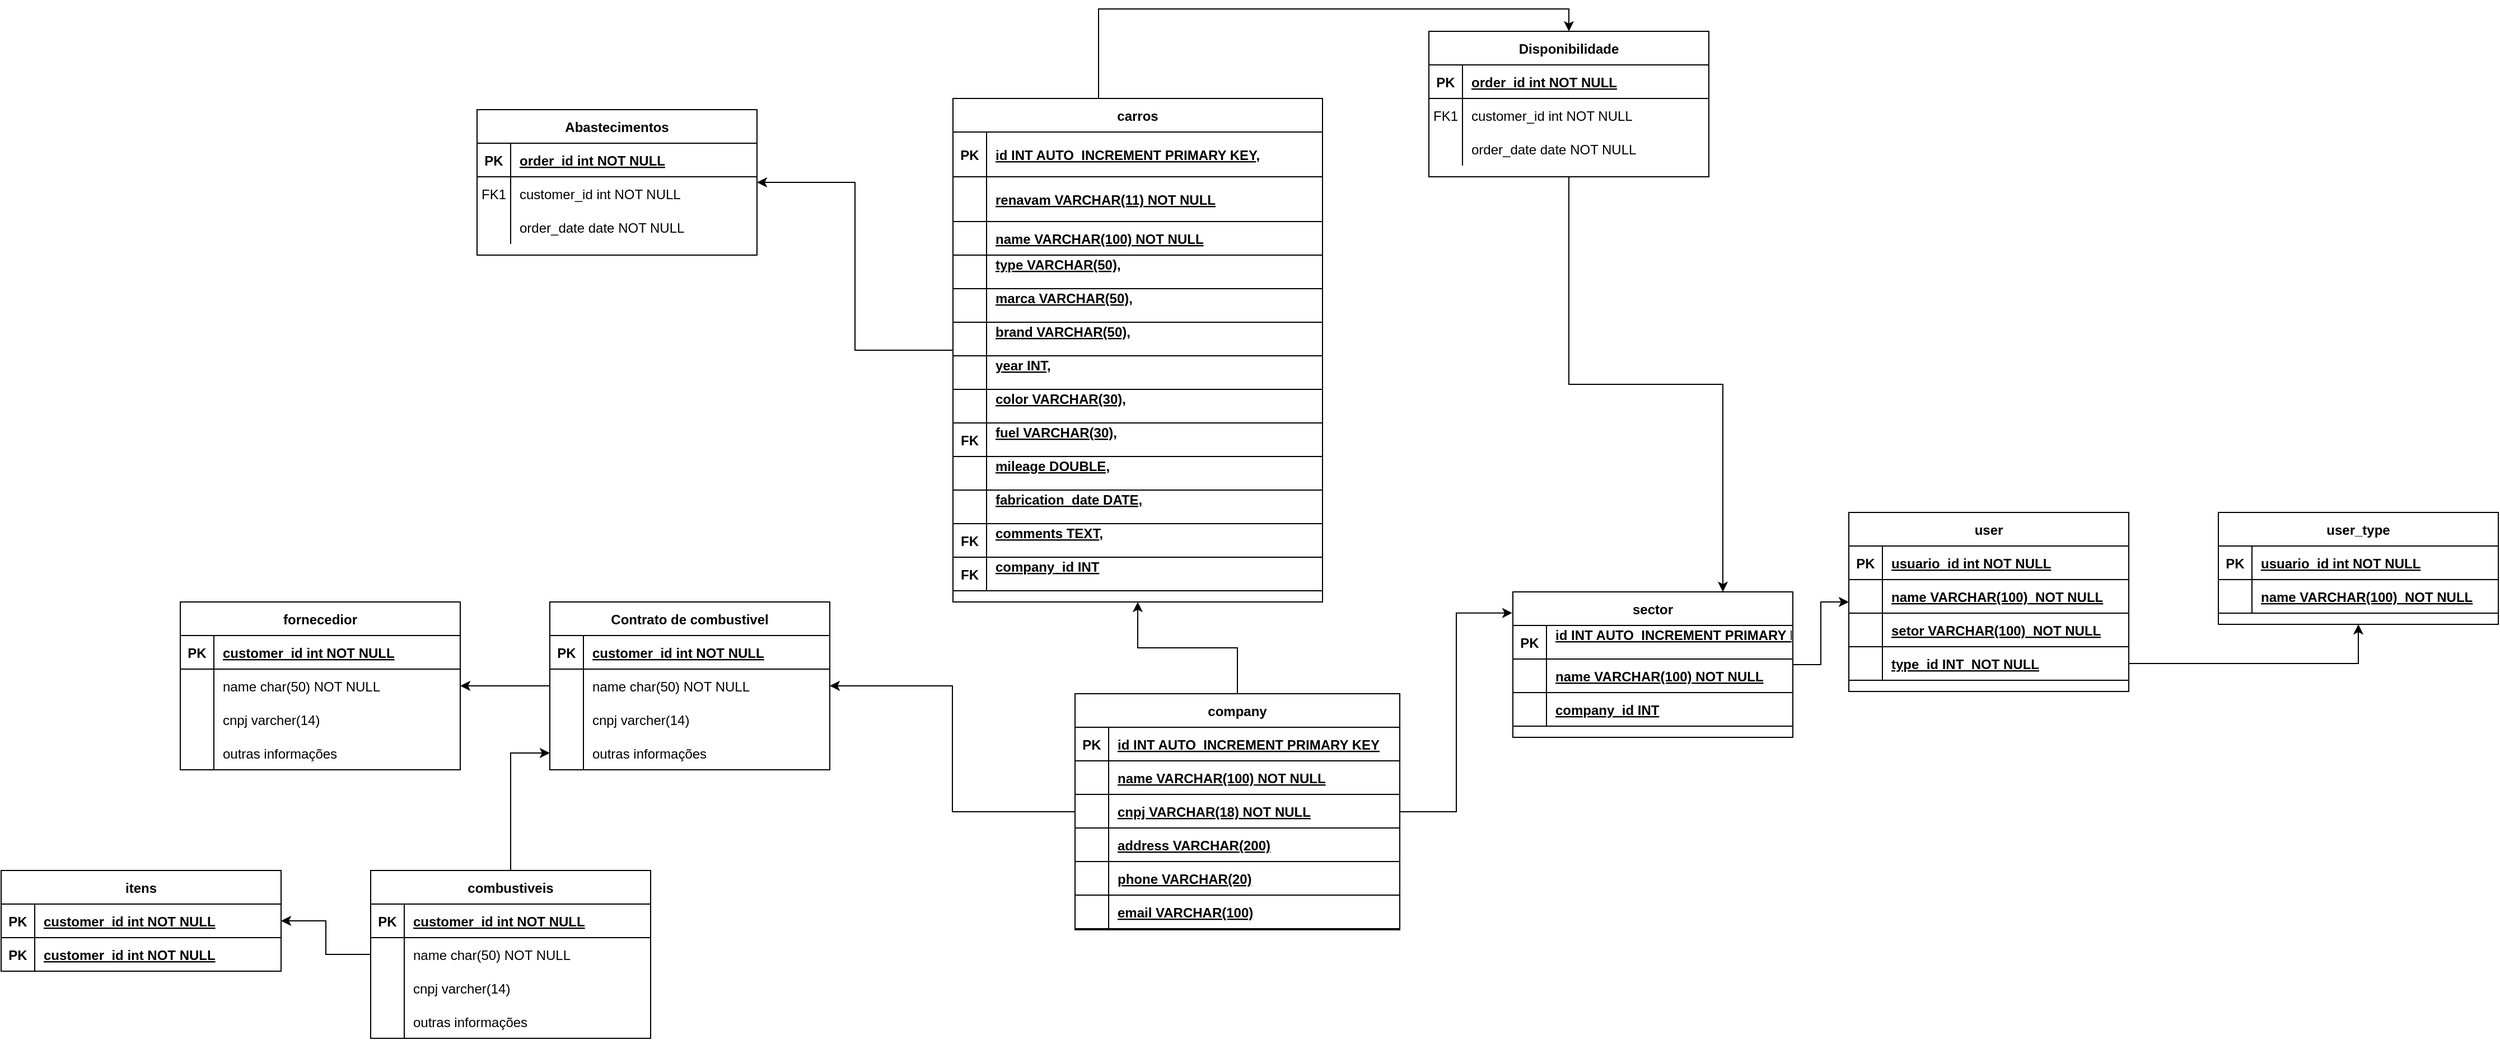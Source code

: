 <mxfile version="21.6.5" type="github">
  <diagram id="R2lEEEUBdFMjLlhIrx00" name="Page-1">
    <mxGraphModel dx="2303" dy="778" grid="1" gridSize="10" guides="1" tooltips="1" connect="1" arrows="1" fold="1" page="1" pageScale="1" pageWidth="850" pageHeight="1100" math="0" shadow="0" extFonts="Permanent Marker^https://fonts.googleapis.com/css?family=Permanent+Marker">
      <root>
        <mxCell id="0" />
        <mxCell id="1" parent="0" />
        <mxCell id="RzGr_x9XdoaApv86v492-11" value="" style="edgeStyle=orthogonalEdgeStyle;rounded=0;orthogonalLoop=1;jettySize=auto;html=1;" edge="1" parent="1" source="C-vyLk0tnHw3VtMMgP7b-2" target="RzGr_x9XdoaApv86v492-1">
          <mxGeometry relative="1" as="geometry" />
        </mxCell>
        <mxCell id="C-vyLk0tnHw3VtMMgP7b-2" value="sector" style="shape=table;startSize=30;container=1;collapsible=1;childLayout=tableLayout;fixedRows=1;rowLines=0;fontStyle=1;align=center;resizeLast=1;" parent="1" vertex="1">
          <mxGeometry x="500" y="551" width="250" height="130" as="geometry" />
        </mxCell>
        <mxCell id="C-vyLk0tnHw3VtMMgP7b-3" value="" style="shape=partialRectangle;collapsible=0;dropTarget=0;pointerEvents=0;fillColor=none;points=[[0,0.5],[1,0.5]];portConstraint=eastwest;top=0;left=0;right=0;bottom=1;" parent="C-vyLk0tnHw3VtMMgP7b-2" vertex="1">
          <mxGeometry y="30" width="250" height="30" as="geometry" />
        </mxCell>
        <mxCell id="C-vyLk0tnHw3VtMMgP7b-4" value="PK" style="shape=partialRectangle;overflow=hidden;connectable=0;fillColor=none;top=0;left=0;bottom=0;right=0;fontStyle=1;" parent="C-vyLk0tnHw3VtMMgP7b-3" vertex="1">
          <mxGeometry width="30" height="30" as="geometry">
            <mxRectangle width="30" height="30" as="alternateBounds" />
          </mxGeometry>
        </mxCell>
        <mxCell id="C-vyLk0tnHw3VtMMgP7b-5" value="id INT AUTO_INCREMENT PRIMARY KEY,&#xa;" style="shape=partialRectangle;overflow=hidden;connectable=0;fillColor=none;top=0;left=0;bottom=0;right=0;align=left;spacingLeft=6;fontStyle=5;" parent="C-vyLk0tnHw3VtMMgP7b-3" vertex="1">
          <mxGeometry x="30" width="220" height="30" as="geometry">
            <mxRectangle width="220" height="30" as="alternateBounds" />
          </mxGeometry>
        </mxCell>
        <mxCell id="RzGr_x9XdoaApv86v492-113" value="" style="shape=partialRectangle;collapsible=0;dropTarget=0;pointerEvents=0;fillColor=none;points=[[0,0.5],[1,0.5]];portConstraint=eastwest;top=0;left=0;right=0;bottom=1;" vertex="1" parent="C-vyLk0tnHw3VtMMgP7b-2">
          <mxGeometry y="60" width="250" height="30" as="geometry" />
        </mxCell>
        <mxCell id="RzGr_x9XdoaApv86v492-114" value="" style="shape=partialRectangle;overflow=hidden;connectable=0;fillColor=none;top=0;left=0;bottom=0;right=0;fontStyle=1;" vertex="1" parent="RzGr_x9XdoaApv86v492-113">
          <mxGeometry width="30" height="30" as="geometry">
            <mxRectangle width="30" height="30" as="alternateBounds" />
          </mxGeometry>
        </mxCell>
        <mxCell id="RzGr_x9XdoaApv86v492-115" value="name VARCHAR(100) NOT NULL" style="shape=partialRectangle;overflow=hidden;connectable=0;fillColor=none;top=0;left=0;bottom=0;right=0;align=left;spacingLeft=6;fontStyle=5;" vertex="1" parent="RzGr_x9XdoaApv86v492-113">
          <mxGeometry x="30" width="220" height="30" as="geometry">
            <mxRectangle width="220" height="30" as="alternateBounds" />
          </mxGeometry>
        </mxCell>
        <mxCell id="RzGr_x9XdoaApv86v492-116" value="" style="shape=partialRectangle;collapsible=0;dropTarget=0;pointerEvents=0;fillColor=none;points=[[0,0.5],[1,0.5]];portConstraint=eastwest;top=0;left=0;right=0;bottom=1;" vertex="1" parent="C-vyLk0tnHw3VtMMgP7b-2">
          <mxGeometry y="90" width="250" height="30" as="geometry" />
        </mxCell>
        <mxCell id="RzGr_x9XdoaApv86v492-117" value="" style="shape=partialRectangle;overflow=hidden;connectable=0;fillColor=none;top=0;left=0;bottom=0;right=0;fontStyle=1;" vertex="1" parent="RzGr_x9XdoaApv86v492-116">
          <mxGeometry width="30" height="30" as="geometry">
            <mxRectangle width="30" height="30" as="alternateBounds" />
          </mxGeometry>
        </mxCell>
        <mxCell id="RzGr_x9XdoaApv86v492-118" value="company_id INT" style="shape=partialRectangle;overflow=hidden;connectable=0;fillColor=none;top=0;left=0;bottom=0;right=0;align=left;spacingLeft=6;fontStyle=5;" vertex="1" parent="RzGr_x9XdoaApv86v492-116">
          <mxGeometry x="30" width="220" height="30" as="geometry">
            <mxRectangle width="220" height="30" as="alternateBounds" />
          </mxGeometry>
        </mxCell>
        <mxCell id="VkAJvDZH0SVFJSqNeJIF-63" value="" style="edgeStyle=orthogonalEdgeStyle;rounded=0;orthogonalLoop=1;jettySize=auto;html=1;" parent="1" source="C-vyLk0tnHw3VtMMgP7b-23" target="VkAJvDZH0SVFJSqNeJIF-50" edge="1">
          <mxGeometry relative="1" as="geometry" />
        </mxCell>
        <mxCell id="VkAJvDZH0SVFJSqNeJIF-64" style="edgeStyle=orthogonalEdgeStyle;rounded=0;orthogonalLoop=1;jettySize=auto;html=1;entryX=-0.002;entryY=0.145;entryDx=0;entryDy=0;entryPerimeter=0;" parent="1" source="C-vyLk0tnHw3VtMMgP7b-23" target="C-vyLk0tnHw3VtMMgP7b-2" edge="1">
          <mxGeometry relative="1" as="geometry" />
        </mxCell>
        <mxCell id="VkAJvDZH0SVFJSqNeJIF-68" style="edgeStyle=orthogonalEdgeStyle;rounded=0;orthogonalLoop=1;jettySize=auto;html=1;entryX=0.5;entryY=1;entryDx=0;entryDy=0;" parent="1" source="C-vyLk0tnHw3VtMMgP7b-23" target="VkAJvDZH0SVFJSqNeJIF-14" edge="1">
          <mxGeometry relative="1" as="geometry" />
        </mxCell>
        <mxCell id="C-vyLk0tnHw3VtMMgP7b-23" value="company" style="shape=table;startSize=30;container=1;collapsible=1;childLayout=tableLayout;fixedRows=1;rowLines=0;fontStyle=1;align=center;resizeLast=1;" parent="1" vertex="1">
          <mxGeometry x="109" y="642" width="290" height="211" as="geometry" />
        </mxCell>
        <mxCell id="C-vyLk0tnHw3VtMMgP7b-24" value="" style="shape=partialRectangle;collapsible=0;dropTarget=0;pointerEvents=0;fillColor=none;points=[[0,0.5],[1,0.5]];portConstraint=eastwest;top=0;left=0;right=0;bottom=1;" parent="C-vyLk0tnHw3VtMMgP7b-23" vertex="1">
          <mxGeometry y="30" width="290" height="30" as="geometry" />
        </mxCell>
        <mxCell id="C-vyLk0tnHw3VtMMgP7b-25" value="PK" style="shape=partialRectangle;overflow=hidden;connectable=0;fillColor=none;top=0;left=0;bottom=0;right=0;fontStyle=1;" parent="C-vyLk0tnHw3VtMMgP7b-24" vertex="1">
          <mxGeometry width="30" height="30" as="geometry">
            <mxRectangle width="30" height="30" as="alternateBounds" />
          </mxGeometry>
        </mxCell>
        <mxCell id="C-vyLk0tnHw3VtMMgP7b-26" value="id INT AUTO_INCREMENT PRIMARY KEY" style="shape=partialRectangle;overflow=hidden;connectable=0;fillColor=none;top=0;left=0;bottom=0;right=0;align=left;spacingLeft=6;fontStyle=5;" parent="C-vyLk0tnHw3VtMMgP7b-24" vertex="1">
          <mxGeometry x="30" width="260" height="30" as="geometry">
            <mxRectangle width="260" height="30" as="alternateBounds" />
          </mxGeometry>
        </mxCell>
        <mxCell id="RzGr_x9XdoaApv86v492-85" value="" style="shape=partialRectangle;collapsible=0;dropTarget=0;pointerEvents=0;fillColor=none;points=[[0,0.5],[1,0.5]];portConstraint=eastwest;top=0;left=0;right=0;bottom=1;" vertex="1" parent="C-vyLk0tnHw3VtMMgP7b-23">
          <mxGeometry y="60" width="290" height="30" as="geometry" />
        </mxCell>
        <mxCell id="RzGr_x9XdoaApv86v492-86" value="" style="shape=partialRectangle;overflow=hidden;connectable=0;fillColor=none;top=0;left=0;bottom=0;right=0;fontStyle=1;" vertex="1" parent="RzGr_x9XdoaApv86v492-85">
          <mxGeometry width="30" height="30" as="geometry">
            <mxRectangle width="30" height="30" as="alternateBounds" />
          </mxGeometry>
        </mxCell>
        <mxCell id="RzGr_x9XdoaApv86v492-87" value="name VARCHAR(100) NOT NULL" style="shape=partialRectangle;overflow=hidden;connectable=0;fillColor=none;top=0;left=0;bottom=0;right=0;align=left;spacingLeft=6;fontStyle=5;" vertex="1" parent="RzGr_x9XdoaApv86v492-85">
          <mxGeometry x="30" width="260" height="30" as="geometry">
            <mxRectangle width="260" height="30" as="alternateBounds" />
          </mxGeometry>
        </mxCell>
        <mxCell id="RzGr_x9XdoaApv86v492-88" value="" style="shape=partialRectangle;collapsible=0;dropTarget=0;pointerEvents=0;fillColor=none;points=[[0,0.5],[1,0.5]];portConstraint=eastwest;top=0;left=0;right=0;bottom=1;" vertex="1" parent="C-vyLk0tnHw3VtMMgP7b-23">
          <mxGeometry y="90" width="290" height="30" as="geometry" />
        </mxCell>
        <mxCell id="RzGr_x9XdoaApv86v492-89" value="" style="shape=partialRectangle;overflow=hidden;connectable=0;fillColor=none;top=0;left=0;bottom=0;right=0;fontStyle=1;" vertex="1" parent="RzGr_x9XdoaApv86v492-88">
          <mxGeometry width="30" height="30" as="geometry">
            <mxRectangle width="30" height="30" as="alternateBounds" />
          </mxGeometry>
        </mxCell>
        <mxCell id="RzGr_x9XdoaApv86v492-90" value="cnpj VARCHAR(18) NOT NULL" style="shape=partialRectangle;overflow=hidden;connectable=0;fillColor=none;top=0;left=0;bottom=0;right=0;align=left;spacingLeft=6;fontStyle=5;" vertex="1" parent="RzGr_x9XdoaApv86v492-88">
          <mxGeometry x="30" width="260" height="30" as="geometry">
            <mxRectangle width="260" height="30" as="alternateBounds" />
          </mxGeometry>
        </mxCell>
        <mxCell id="RzGr_x9XdoaApv86v492-91" value="" style="shape=partialRectangle;collapsible=0;dropTarget=0;pointerEvents=0;fillColor=none;points=[[0,0.5],[1,0.5]];portConstraint=eastwest;top=0;left=0;right=0;bottom=1;" vertex="1" parent="C-vyLk0tnHw3VtMMgP7b-23">
          <mxGeometry y="120" width="290" height="30" as="geometry" />
        </mxCell>
        <mxCell id="RzGr_x9XdoaApv86v492-92" value="" style="shape=partialRectangle;overflow=hidden;connectable=0;fillColor=none;top=0;left=0;bottom=0;right=0;fontStyle=1;" vertex="1" parent="RzGr_x9XdoaApv86v492-91">
          <mxGeometry width="30" height="30" as="geometry">
            <mxRectangle width="30" height="30" as="alternateBounds" />
          </mxGeometry>
        </mxCell>
        <mxCell id="RzGr_x9XdoaApv86v492-93" value="address VARCHAR(200)" style="shape=partialRectangle;overflow=hidden;connectable=0;fillColor=none;top=0;left=0;bottom=0;right=0;align=left;spacingLeft=6;fontStyle=5;" vertex="1" parent="RzGr_x9XdoaApv86v492-91">
          <mxGeometry x="30" width="260" height="30" as="geometry">
            <mxRectangle width="260" height="30" as="alternateBounds" />
          </mxGeometry>
        </mxCell>
        <mxCell id="RzGr_x9XdoaApv86v492-107" value="" style="shape=partialRectangle;collapsible=0;dropTarget=0;pointerEvents=0;fillColor=none;points=[[0,0.5],[1,0.5]];portConstraint=eastwest;top=0;left=0;right=0;bottom=1;" vertex="1" parent="C-vyLk0tnHw3VtMMgP7b-23">
          <mxGeometry y="150" width="290" height="30" as="geometry" />
        </mxCell>
        <mxCell id="RzGr_x9XdoaApv86v492-108" value="" style="shape=partialRectangle;overflow=hidden;connectable=0;fillColor=none;top=0;left=0;bottom=0;right=0;fontStyle=1;" vertex="1" parent="RzGr_x9XdoaApv86v492-107">
          <mxGeometry width="30" height="30" as="geometry">
            <mxRectangle width="30" height="30" as="alternateBounds" />
          </mxGeometry>
        </mxCell>
        <mxCell id="RzGr_x9XdoaApv86v492-109" value="phone VARCHAR(20)" style="shape=partialRectangle;overflow=hidden;connectable=0;fillColor=none;top=0;left=0;bottom=0;right=0;align=left;spacingLeft=6;fontStyle=5;" vertex="1" parent="RzGr_x9XdoaApv86v492-107">
          <mxGeometry x="30" width="260" height="30" as="geometry">
            <mxRectangle width="260" height="30" as="alternateBounds" />
          </mxGeometry>
        </mxCell>
        <mxCell id="RzGr_x9XdoaApv86v492-110" value="" style="shape=partialRectangle;collapsible=0;dropTarget=0;pointerEvents=0;fillColor=none;points=[[0,0.5],[1,0.5]];portConstraint=eastwest;top=0;left=0;right=0;bottom=1;" vertex="1" parent="C-vyLk0tnHw3VtMMgP7b-23">
          <mxGeometry y="180" width="290" height="30" as="geometry" />
        </mxCell>
        <mxCell id="RzGr_x9XdoaApv86v492-111" value="" style="shape=partialRectangle;overflow=hidden;connectable=0;fillColor=none;top=0;left=0;bottom=0;right=0;fontStyle=1;" vertex="1" parent="RzGr_x9XdoaApv86v492-110">
          <mxGeometry width="30" height="30" as="geometry">
            <mxRectangle width="30" height="30" as="alternateBounds" />
          </mxGeometry>
        </mxCell>
        <mxCell id="RzGr_x9XdoaApv86v492-112" value="email VARCHAR(100)" style="shape=partialRectangle;overflow=hidden;connectable=0;fillColor=none;top=0;left=0;bottom=0;right=0;align=left;spacingLeft=6;fontStyle=5;" vertex="1" parent="RzGr_x9XdoaApv86v492-110">
          <mxGeometry x="30" width="260" height="30" as="geometry">
            <mxRectangle width="260" height="30" as="alternateBounds" />
          </mxGeometry>
        </mxCell>
        <mxCell id="VkAJvDZH0SVFJSqNeJIF-49" value="" style="edgeStyle=orthogonalEdgeStyle;rounded=0;orthogonalLoop=1;jettySize=auto;html=1;" parent="1" source="VkAJvDZH0SVFJSqNeJIF-14" target="VkAJvDZH0SVFJSqNeJIF-39" edge="1">
          <mxGeometry relative="1" as="geometry" />
        </mxCell>
        <mxCell id="RzGr_x9XdoaApv86v492-137" style="edgeStyle=orthogonalEdgeStyle;rounded=0;orthogonalLoop=1;jettySize=auto;html=1;entryX=0.5;entryY=0;entryDx=0;entryDy=0;" edge="1" parent="1" target="VkAJvDZH0SVFJSqNeJIF-24">
          <mxGeometry relative="1" as="geometry">
            <mxPoint x="130" y="110" as="sourcePoint" />
            <mxPoint x="225" y="-110" as="targetPoint" />
            <Array as="points">
              <mxPoint x="130" y="30" />
              <mxPoint x="550" y="30" />
            </Array>
          </mxGeometry>
        </mxCell>
        <mxCell id="VkAJvDZH0SVFJSqNeJIF-14" value="carros" style="shape=table;startSize=30;container=1;collapsible=1;childLayout=tableLayout;fixedRows=1;rowLines=0;fontStyle=1;align=center;resizeLast=1;" parent="1" vertex="1">
          <mxGeometry y="110" width="330" height="450" as="geometry" />
        </mxCell>
        <mxCell id="VkAJvDZH0SVFJSqNeJIF-15" value="" style="shape=partialRectangle;collapsible=0;dropTarget=0;pointerEvents=0;fillColor=none;points=[[0,0.5],[1,0.5]];portConstraint=eastwest;top=0;left=0;right=0;bottom=1;" parent="VkAJvDZH0SVFJSqNeJIF-14" vertex="1">
          <mxGeometry y="30" width="330" height="40" as="geometry" />
        </mxCell>
        <mxCell id="VkAJvDZH0SVFJSqNeJIF-16" value="PK" style="shape=partialRectangle;overflow=hidden;connectable=0;fillColor=none;top=0;left=0;bottom=0;right=0;fontStyle=1;" parent="VkAJvDZH0SVFJSqNeJIF-15" vertex="1">
          <mxGeometry width="30" height="40" as="geometry">
            <mxRectangle width="30" height="40" as="alternateBounds" />
          </mxGeometry>
        </mxCell>
        <mxCell id="VkAJvDZH0SVFJSqNeJIF-17" value="id INT AUTO_INCREMENT PRIMARY KEY," style="shape=partialRectangle;overflow=hidden;connectable=0;fillColor=none;top=0;left=0;bottom=0;right=0;align=left;spacingLeft=6;fontStyle=5;" parent="VkAJvDZH0SVFJSqNeJIF-15" vertex="1">
          <mxGeometry x="30" width="300" height="40" as="geometry">
            <mxRectangle width="300" height="40" as="alternateBounds" />
          </mxGeometry>
        </mxCell>
        <mxCell id="RzGr_x9XdoaApv86v492-22" value="" style="shape=partialRectangle;collapsible=0;dropTarget=0;pointerEvents=0;fillColor=none;points=[[0,0.5],[1,0.5]];portConstraint=eastwest;top=0;left=0;right=0;bottom=1;" vertex="1" parent="VkAJvDZH0SVFJSqNeJIF-14">
          <mxGeometry y="70" width="330" height="40" as="geometry" />
        </mxCell>
        <mxCell id="RzGr_x9XdoaApv86v492-23" value="" style="shape=partialRectangle;overflow=hidden;connectable=0;fillColor=none;top=0;left=0;bottom=0;right=0;fontStyle=1;" vertex="1" parent="RzGr_x9XdoaApv86v492-22">
          <mxGeometry width="30" height="40" as="geometry">
            <mxRectangle width="30" height="40" as="alternateBounds" />
          </mxGeometry>
        </mxCell>
        <mxCell id="RzGr_x9XdoaApv86v492-24" value="renavam VARCHAR(11) NOT NULL" style="shape=partialRectangle;overflow=hidden;connectable=0;fillColor=none;top=0;left=0;bottom=0;right=0;align=left;spacingLeft=6;fontStyle=5;" vertex="1" parent="RzGr_x9XdoaApv86v492-22">
          <mxGeometry x="30" width="300" height="40" as="geometry">
            <mxRectangle width="300" height="40" as="alternateBounds" />
          </mxGeometry>
        </mxCell>
        <mxCell id="RzGr_x9XdoaApv86v492-25" value="" style="shape=partialRectangle;collapsible=0;dropTarget=0;pointerEvents=0;fillColor=none;points=[[0,0.5],[1,0.5]];portConstraint=eastwest;top=0;left=0;right=0;bottom=1;" vertex="1" parent="VkAJvDZH0SVFJSqNeJIF-14">
          <mxGeometry y="110" width="330" height="30" as="geometry" />
        </mxCell>
        <mxCell id="RzGr_x9XdoaApv86v492-26" value="" style="shape=partialRectangle;overflow=hidden;connectable=0;fillColor=none;top=0;left=0;bottom=0;right=0;fontStyle=1;" vertex="1" parent="RzGr_x9XdoaApv86v492-25">
          <mxGeometry width="30" height="30" as="geometry">
            <mxRectangle width="30" height="30" as="alternateBounds" />
          </mxGeometry>
        </mxCell>
        <mxCell id="RzGr_x9XdoaApv86v492-27" value="name VARCHAR(100) NOT NULL" style="shape=partialRectangle;overflow=hidden;connectable=0;fillColor=none;top=0;left=0;bottom=0;right=0;align=left;spacingLeft=6;fontStyle=5;" vertex="1" parent="RzGr_x9XdoaApv86v492-25">
          <mxGeometry x="30" width="300" height="30" as="geometry">
            <mxRectangle width="300" height="30" as="alternateBounds" />
          </mxGeometry>
        </mxCell>
        <mxCell id="RzGr_x9XdoaApv86v492-28" value="" style="shape=partialRectangle;collapsible=0;dropTarget=0;pointerEvents=0;fillColor=none;points=[[0,0.5],[1,0.5]];portConstraint=eastwest;top=0;left=0;right=0;bottom=1;" vertex="1" parent="VkAJvDZH0SVFJSqNeJIF-14">
          <mxGeometry y="140" width="330" height="30" as="geometry" />
        </mxCell>
        <mxCell id="RzGr_x9XdoaApv86v492-29" value="" style="shape=partialRectangle;overflow=hidden;connectable=0;fillColor=none;top=0;left=0;bottom=0;right=0;fontStyle=1;" vertex="1" parent="RzGr_x9XdoaApv86v492-28">
          <mxGeometry width="30" height="30" as="geometry">
            <mxRectangle width="30" height="30" as="alternateBounds" />
          </mxGeometry>
        </mxCell>
        <mxCell id="RzGr_x9XdoaApv86v492-30" value="type VARCHAR(50),&#xa;" style="shape=partialRectangle;overflow=hidden;connectable=0;fillColor=none;top=0;left=0;bottom=0;right=0;align=left;spacingLeft=6;fontStyle=5;" vertex="1" parent="RzGr_x9XdoaApv86v492-28">
          <mxGeometry x="30" width="300" height="30" as="geometry">
            <mxRectangle width="300" height="30" as="alternateBounds" />
          </mxGeometry>
        </mxCell>
        <mxCell id="RzGr_x9XdoaApv86v492-31" value="" style="shape=partialRectangle;collapsible=0;dropTarget=0;pointerEvents=0;fillColor=none;points=[[0,0.5],[1,0.5]];portConstraint=eastwest;top=0;left=0;right=0;bottom=1;" vertex="1" parent="VkAJvDZH0SVFJSqNeJIF-14">
          <mxGeometry y="170" width="330" height="30" as="geometry" />
        </mxCell>
        <mxCell id="RzGr_x9XdoaApv86v492-32" value="" style="shape=partialRectangle;overflow=hidden;connectable=0;fillColor=none;top=0;left=0;bottom=0;right=0;fontStyle=1;" vertex="1" parent="RzGr_x9XdoaApv86v492-31">
          <mxGeometry width="30" height="30" as="geometry">
            <mxRectangle width="30" height="30" as="alternateBounds" />
          </mxGeometry>
        </mxCell>
        <mxCell id="RzGr_x9XdoaApv86v492-33" value="marca VARCHAR(50),&#xa;" style="shape=partialRectangle;overflow=hidden;connectable=0;fillColor=none;top=0;left=0;bottom=0;right=0;align=left;spacingLeft=6;fontStyle=5;" vertex="1" parent="RzGr_x9XdoaApv86v492-31">
          <mxGeometry x="30" width="300" height="30" as="geometry">
            <mxRectangle width="300" height="30" as="alternateBounds" />
          </mxGeometry>
        </mxCell>
        <mxCell id="RzGr_x9XdoaApv86v492-34" value="" style="shape=partialRectangle;collapsible=0;dropTarget=0;pointerEvents=0;fillColor=none;points=[[0,0.5],[1,0.5]];portConstraint=eastwest;top=0;left=0;right=0;bottom=1;" vertex="1" parent="VkAJvDZH0SVFJSqNeJIF-14">
          <mxGeometry y="200" width="330" height="30" as="geometry" />
        </mxCell>
        <mxCell id="RzGr_x9XdoaApv86v492-35" value="" style="shape=partialRectangle;overflow=hidden;connectable=0;fillColor=none;top=0;left=0;bottom=0;right=0;fontStyle=1;" vertex="1" parent="RzGr_x9XdoaApv86v492-34">
          <mxGeometry width="30" height="30" as="geometry">
            <mxRectangle width="30" height="30" as="alternateBounds" />
          </mxGeometry>
        </mxCell>
        <mxCell id="RzGr_x9XdoaApv86v492-36" value="brand VARCHAR(50),&#xa;" style="shape=partialRectangle;overflow=hidden;connectable=0;fillColor=none;top=0;left=0;bottom=0;right=0;align=left;spacingLeft=6;fontStyle=5;" vertex="1" parent="RzGr_x9XdoaApv86v492-34">
          <mxGeometry x="30" width="300" height="30" as="geometry">
            <mxRectangle width="300" height="30" as="alternateBounds" />
          </mxGeometry>
        </mxCell>
        <mxCell id="RzGr_x9XdoaApv86v492-37" value="" style="shape=partialRectangle;collapsible=0;dropTarget=0;pointerEvents=0;fillColor=none;points=[[0,0.5],[1,0.5]];portConstraint=eastwest;top=0;left=0;right=0;bottom=1;" vertex="1" parent="VkAJvDZH0SVFJSqNeJIF-14">
          <mxGeometry y="230" width="330" height="30" as="geometry" />
        </mxCell>
        <mxCell id="RzGr_x9XdoaApv86v492-38" value="" style="shape=partialRectangle;overflow=hidden;connectable=0;fillColor=none;top=0;left=0;bottom=0;right=0;fontStyle=1;" vertex="1" parent="RzGr_x9XdoaApv86v492-37">
          <mxGeometry width="30" height="30" as="geometry">
            <mxRectangle width="30" height="30" as="alternateBounds" />
          </mxGeometry>
        </mxCell>
        <mxCell id="RzGr_x9XdoaApv86v492-39" value="year INT,&#xa;" style="shape=partialRectangle;overflow=hidden;connectable=0;fillColor=none;top=0;left=0;bottom=0;right=0;align=left;spacingLeft=6;fontStyle=5;" vertex="1" parent="RzGr_x9XdoaApv86v492-37">
          <mxGeometry x="30" width="300" height="30" as="geometry">
            <mxRectangle width="300" height="30" as="alternateBounds" />
          </mxGeometry>
        </mxCell>
        <mxCell id="RzGr_x9XdoaApv86v492-40" value="" style="shape=partialRectangle;collapsible=0;dropTarget=0;pointerEvents=0;fillColor=none;points=[[0,0.5],[1,0.5]];portConstraint=eastwest;top=0;left=0;right=0;bottom=1;" vertex="1" parent="VkAJvDZH0SVFJSqNeJIF-14">
          <mxGeometry y="260" width="330" height="30" as="geometry" />
        </mxCell>
        <mxCell id="RzGr_x9XdoaApv86v492-41" value="" style="shape=partialRectangle;overflow=hidden;connectable=0;fillColor=none;top=0;left=0;bottom=0;right=0;fontStyle=1;" vertex="1" parent="RzGr_x9XdoaApv86v492-40">
          <mxGeometry width="30" height="30" as="geometry">
            <mxRectangle width="30" height="30" as="alternateBounds" />
          </mxGeometry>
        </mxCell>
        <mxCell id="RzGr_x9XdoaApv86v492-42" value="color VARCHAR(30),&#xa;" style="shape=partialRectangle;overflow=hidden;connectable=0;fillColor=none;top=0;left=0;bottom=0;right=0;align=left;spacingLeft=6;fontStyle=5;" vertex="1" parent="RzGr_x9XdoaApv86v492-40">
          <mxGeometry x="30" width="300" height="30" as="geometry">
            <mxRectangle width="300" height="30" as="alternateBounds" />
          </mxGeometry>
        </mxCell>
        <mxCell id="RzGr_x9XdoaApv86v492-43" value="" style="shape=partialRectangle;collapsible=0;dropTarget=0;pointerEvents=0;fillColor=none;points=[[0,0.5],[1,0.5]];portConstraint=eastwest;top=0;left=0;right=0;bottom=1;" vertex="1" parent="VkAJvDZH0SVFJSqNeJIF-14">
          <mxGeometry y="290" width="330" height="30" as="geometry" />
        </mxCell>
        <mxCell id="RzGr_x9XdoaApv86v492-44" value="FK" style="shape=partialRectangle;overflow=hidden;connectable=0;fillColor=none;top=0;left=0;bottom=0;right=0;fontStyle=1;" vertex="1" parent="RzGr_x9XdoaApv86v492-43">
          <mxGeometry width="30" height="30" as="geometry">
            <mxRectangle width="30" height="30" as="alternateBounds" />
          </mxGeometry>
        </mxCell>
        <mxCell id="RzGr_x9XdoaApv86v492-45" value="fuel VARCHAR(30),&#xa;" style="shape=partialRectangle;overflow=hidden;connectable=0;fillColor=none;top=0;left=0;bottom=0;right=0;align=left;spacingLeft=6;fontStyle=5;" vertex="1" parent="RzGr_x9XdoaApv86v492-43">
          <mxGeometry x="30" width="300" height="30" as="geometry">
            <mxRectangle width="300" height="30" as="alternateBounds" />
          </mxGeometry>
        </mxCell>
        <mxCell id="RzGr_x9XdoaApv86v492-46" value="" style="shape=partialRectangle;collapsible=0;dropTarget=0;pointerEvents=0;fillColor=none;points=[[0,0.5],[1,0.5]];portConstraint=eastwest;top=0;left=0;right=0;bottom=1;" vertex="1" parent="VkAJvDZH0SVFJSqNeJIF-14">
          <mxGeometry y="320" width="330" height="30" as="geometry" />
        </mxCell>
        <mxCell id="RzGr_x9XdoaApv86v492-47" value="" style="shape=partialRectangle;overflow=hidden;connectable=0;fillColor=none;top=0;left=0;bottom=0;right=0;fontStyle=1;" vertex="1" parent="RzGr_x9XdoaApv86v492-46">
          <mxGeometry width="30" height="30" as="geometry">
            <mxRectangle width="30" height="30" as="alternateBounds" />
          </mxGeometry>
        </mxCell>
        <mxCell id="RzGr_x9XdoaApv86v492-48" value="mileage DOUBLE,&#xa;" style="shape=partialRectangle;overflow=hidden;connectable=0;fillColor=none;top=0;left=0;bottom=0;right=0;align=left;spacingLeft=6;fontStyle=5;" vertex="1" parent="RzGr_x9XdoaApv86v492-46">
          <mxGeometry x="30" width="300" height="30" as="geometry">
            <mxRectangle width="300" height="30" as="alternateBounds" />
          </mxGeometry>
        </mxCell>
        <mxCell id="RzGr_x9XdoaApv86v492-49" value="" style="shape=partialRectangle;collapsible=0;dropTarget=0;pointerEvents=0;fillColor=none;points=[[0,0.5],[1,0.5]];portConstraint=eastwest;top=0;left=0;right=0;bottom=1;" vertex="1" parent="VkAJvDZH0SVFJSqNeJIF-14">
          <mxGeometry y="350" width="330" height="30" as="geometry" />
        </mxCell>
        <mxCell id="RzGr_x9XdoaApv86v492-50" value="" style="shape=partialRectangle;overflow=hidden;connectable=0;fillColor=none;top=0;left=0;bottom=0;right=0;fontStyle=1;" vertex="1" parent="RzGr_x9XdoaApv86v492-49">
          <mxGeometry width="30" height="30" as="geometry">
            <mxRectangle width="30" height="30" as="alternateBounds" />
          </mxGeometry>
        </mxCell>
        <mxCell id="RzGr_x9XdoaApv86v492-51" value="fabrication_date DATE,&#xa;" style="shape=partialRectangle;overflow=hidden;connectable=0;fillColor=none;top=0;left=0;bottom=0;right=0;align=left;spacingLeft=6;fontStyle=5;" vertex="1" parent="RzGr_x9XdoaApv86v492-49">
          <mxGeometry x="30" width="300" height="30" as="geometry">
            <mxRectangle width="300" height="30" as="alternateBounds" />
          </mxGeometry>
        </mxCell>
        <mxCell id="RzGr_x9XdoaApv86v492-52" value="" style="shape=partialRectangle;collapsible=0;dropTarget=0;pointerEvents=0;fillColor=none;points=[[0,0.5],[1,0.5]];portConstraint=eastwest;top=0;left=0;right=0;bottom=1;" vertex="1" parent="VkAJvDZH0SVFJSqNeJIF-14">
          <mxGeometry y="380" width="330" height="30" as="geometry" />
        </mxCell>
        <mxCell id="RzGr_x9XdoaApv86v492-53" value="FK" style="shape=partialRectangle;overflow=hidden;connectable=0;fillColor=none;top=0;left=0;bottom=0;right=0;fontStyle=1;" vertex="1" parent="RzGr_x9XdoaApv86v492-52">
          <mxGeometry width="30" height="30" as="geometry">
            <mxRectangle width="30" height="30" as="alternateBounds" />
          </mxGeometry>
        </mxCell>
        <mxCell id="RzGr_x9XdoaApv86v492-54" value="comments TEXT,&#xa;" style="shape=partialRectangle;overflow=hidden;connectable=0;fillColor=none;top=0;left=0;bottom=0;right=0;align=left;spacingLeft=6;fontStyle=5;" vertex="1" parent="RzGr_x9XdoaApv86v492-52">
          <mxGeometry x="30" width="300" height="30" as="geometry">
            <mxRectangle width="300" height="30" as="alternateBounds" />
          </mxGeometry>
        </mxCell>
        <mxCell id="RzGr_x9XdoaApv86v492-55" value="" style="shape=partialRectangle;collapsible=0;dropTarget=0;pointerEvents=0;fillColor=none;points=[[0,0.5],[1,0.5]];portConstraint=eastwest;top=0;left=0;right=0;bottom=1;" vertex="1" parent="VkAJvDZH0SVFJSqNeJIF-14">
          <mxGeometry y="410" width="330" height="30" as="geometry" />
        </mxCell>
        <mxCell id="RzGr_x9XdoaApv86v492-56" value="FK" style="shape=partialRectangle;overflow=hidden;connectable=0;fillColor=none;top=0;left=0;bottom=0;right=0;fontStyle=1;" vertex="1" parent="RzGr_x9XdoaApv86v492-55">
          <mxGeometry width="30" height="30" as="geometry">
            <mxRectangle width="30" height="30" as="alternateBounds" />
          </mxGeometry>
        </mxCell>
        <mxCell id="RzGr_x9XdoaApv86v492-57" value="company_id INT&#xa;" style="shape=partialRectangle;overflow=hidden;connectable=0;fillColor=none;top=0;left=0;bottom=0;right=0;align=left;spacingLeft=6;fontStyle=5;" vertex="1" parent="RzGr_x9XdoaApv86v492-55">
          <mxGeometry x="30" width="300" height="30" as="geometry">
            <mxRectangle width="300" height="30" as="alternateBounds" />
          </mxGeometry>
        </mxCell>
        <mxCell id="RzGr_x9XdoaApv86v492-138" style="edgeStyle=orthogonalEdgeStyle;rounded=0;orthogonalLoop=1;jettySize=auto;html=1;entryX=0.75;entryY=0;entryDx=0;entryDy=0;" edge="1" parent="1" source="VkAJvDZH0SVFJSqNeJIF-24" target="C-vyLk0tnHw3VtMMgP7b-2">
          <mxGeometry relative="1" as="geometry" />
        </mxCell>
        <mxCell id="VkAJvDZH0SVFJSqNeJIF-24" value="Disponibilidade" style="shape=table;startSize=30;container=1;collapsible=1;childLayout=tableLayout;fixedRows=1;rowLines=0;fontStyle=1;align=center;resizeLast=1;" parent="1" vertex="1">
          <mxGeometry x="425" y="50" width="250" height="130" as="geometry" />
        </mxCell>
        <mxCell id="VkAJvDZH0SVFJSqNeJIF-25" value="" style="shape=partialRectangle;collapsible=0;dropTarget=0;pointerEvents=0;fillColor=none;points=[[0,0.5],[1,0.5]];portConstraint=eastwest;top=0;left=0;right=0;bottom=1;" parent="VkAJvDZH0SVFJSqNeJIF-24" vertex="1">
          <mxGeometry y="30" width="250" height="30" as="geometry" />
        </mxCell>
        <mxCell id="VkAJvDZH0SVFJSqNeJIF-26" value="PK" style="shape=partialRectangle;overflow=hidden;connectable=0;fillColor=none;top=0;left=0;bottom=0;right=0;fontStyle=1;" parent="VkAJvDZH0SVFJSqNeJIF-25" vertex="1">
          <mxGeometry width="30" height="30" as="geometry">
            <mxRectangle width="30" height="30" as="alternateBounds" />
          </mxGeometry>
        </mxCell>
        <mxCell id="VkAJvDZH0SVFJSqNeJIF-27" value="order_id int NOT NULL " style="shape=partialRectangle;overflow=hidden;connectable=0;fillColor=none;top=0;left=0;bottom=0;right=0;align=left;spacingLeft=6;fontStyle=5;" parent="VkAJvDZH0SVFJSqNeJIF-25" vertex="1">
          <mxGeometry x="30" width="220" height="30" as="geometry">
            <mxRectangle width="220" height="30" as="alternateBounds" />
          </mxGeometry>
        </mxCell>
        <mxCell id="VkAJvDZH0SVFJSqNeJIF-28" value="" style="shape=partialRectangle;collapsible=0;dropTarget=0;pointerEvents=0;fillColor=none;points=[[0,0.5],[1,0.5]];portConstraint=eastwest;top=0;left=0;right=0;bottom=0;" parent="VkAJvDZH0SVFJSqNeJIF-24" vertex="1">
          <mxGeometry y="60" width="250" height="30" as="geometry" />
        </mxCell>
        <mxCell id="VkAJvDZH0SVFJSqNeJIF-29" value="FK1" style="shape=partialRectangle;overflow=hidden;connectable=0;fillColor=none;top=0;left=0;bottom=0;right=0;" parent="VkAJvDZH0SVFJSqNeJIF-28" vertex="1">
          <mxGeometry width="30" height="30" as="geometry">
            <mxRectangle width="30" height="30" as="alternateBounds" />
          </mxGeometry>
        </mxCell>
        <mxCell id="VkAJvDZH0SVFJSqNeJIF-30" value="customer_id int NOT NULL" style="shape=partialRectangle;overflow=hidden;connectable=0;fillColor=none;top=0;left=0;bottom=0;right=0;align=left;spacingLeft=6;" parent="VkAJvDZH0SVFJSqNeJIF-28" vertex="1">
          <mxGeometry x="30" width="220" height="30" as="geometry">
            <mxRectangle width="220" height="30" as="alternateBounds" />
          </mxGeometry>
        </mxCell>
        <mxCell id="VkAJvDZH0SVFJSqNeJIF-31" value="" style="shape=partialRectangle;collapsible=0;dropTarget=0;pointerEvents=0;fillColor=none;points=[[0,0.5],[1,0.5]];portConstraint=eastwest;top=0;left=0;right=0;bottom=0;" parent="VkAJvDZH0SVFJSqNeJIF-24" vertex="1">
          <mxGeometry y="90" width="250" height="30" as="geometry" />
        </mxCell>
        <mxCell id="VkAJvDZH0SVFJSqNeJIF-32" value="" style="shape=partialRectangle;overflow=hidden;connectable=0;fillColor=none;top=0;left=0;bottom=0;right=0;" parent="VkAJvDZH0SVFJSqNeJIF-31" vertex="1">
          <mxGeometry width="30" height="30" as="geometry">
            <mxRectangle width="30" height="30" as="alternateBounds" />
          </mxGeometry>
        </mxCell>
        <mxCell id="VkAJvDZH0SVFJSqNeJIF-33" value="order_date date NOT NULL" style="shape=partialRectangle;overflow=hidden;connectable=0;fillColor=none;top=0;left=0;bottom=0;right=0;align=left;spacingLeft=6;" parent="VkAJvDZH0SVFJSqNeJIF-31" vertex="1">
          <mxGeometry x="30" width="220" height="30" as="geometry">
            <mxRectangle width="220" height="30" as="alternateBounds" />
          </mxGeometry>
        </mxCell>
        <mxCell id="VkAJvDZH0SVFJSqNeJIF-39" value="Abastecimentos" style="shape=table;startSize=30;container=1;collapsible=1;childLayout=tableLayout;fixedRows=1;rowLines=0;fontStyle=1;align=center;resizeLast=1;" parent="1" vertex="1">
          <mxGeometry x="-425" y="120" width="250" height="130" as="geometry" />
        </mxCell>
        <mxCell id="VkAJvDZH0SVFJSqNeJIF-40" value="" style="shape=partialRectangle;collapsible=0;dropTarget=0;pointerEvents=0;fillColor=none;points=[[0,0.5],[1,0.5]];portConstraint=eastwest;top=0;left=0;right=0;bottom=1;" parent="VkAJvDZH0SVFJSqNeJIF-39" vertex="1">
          <mxGeometry y="30" width="250" height="30" as="geometry" />
        </mxCell>
        <mxCell id="VkAJvDZH0SVFJSqNeJIF-41" value="PK" style="shape=partialRectangle;overflow=hidden;connectable=0;fillColor=none;top=0;left=0;bottom=0;right=0;fontStyle=1;" parent="VkAJvDZH0SVFJSqNeJIF-40" vertex="1">
          <mxGeometry width="30" height="30" as="geometry">
            <mxRectangle width="30" height="30" as="alternateBounds" />
          </mxGeometry>
        </mxCell>
        <mxCell id="VkAJvDZH0SVFJSqNeJIF-42" value="order_id int NOT NULL " style="shape=partialRectangle;overflow=hidden;connectable=0;fillColor=none;top=0;left=0;bottom=0;right=0;align=left;spacingLeft=6;fontStyle=5;" parent="VkAJvDZH0SVFJSqNeJIF-40" vertex="1">
          <mxGeometry x="30" width="220" height="30" as="geometry">
            <mxRectangle width="220" height="30" as="alternateBounds" />
          </mxGeometry>
        </mxCell>
        <mxCell id="VkAJvDZH0SVFJSqNeJIF-43" value="" style="shape=partialRectangle;collapsible=0;dropTarget=0;pointerEvents=0;fillColor=none;points=[[0,0.5],[1,0.5]];portConstraint=eastwest;top=0;left=0;right=0;bottom=0;" parent="VkAJvDZH0SVFJSqNeJIF-39" vertex="1">
          <mxGeometry y="60" width="250" height="30" as="geometry" />
        </mxCell>
        <mxCell id="VkAJvDZH0SVFJSqNeJIF-44" value="FK1" style="shape=partialRectangle;overflow=hidden;connectable=0;fillColor=none;top=0;left=0;bottom=0;right=0;" parent="VkAJvDZH0SVFJSqNeJIF-43" vertex="1">
          <mxGeometry width="30" height="30" as="geometry">
            <mxRectangle width="30" height="30" as="alternateBounds" />
          </mxGeometry>
        </mxCell>
        <mxCell id="VkAJvDZH0SVFJSqNeJIF-45" value="customer_id int NOT NULL" style="shape=partialRectangle;overflow=hidden;connectable=0;fillColor=none;top=0;left=0;bottom=0;right=0;align=left;spacingLeft=6;" parent="VkAJvDZH0SVFJSqNeJIF-43" vertex="1">
          <mxGeometry x="30" width="220" height="30" as="geometry">
            <mxRectangle width="220" height="30" as="alternateBounds" />
          </mxGeometry>
        </mxCell>
        <mxCell id="VkAJvDZH0SVFJSqNeJIF-46" value="" style="shape=partialRectangle;collapsible=0;dropTarget=0;pointerEvents=0;fillColor=none;points=[[0,0.5],[1,0.5]];portConstraint=eastwest;top=0;left=0;right=0;bottom=0;" parent="VkAJvDZH0SVFJSqNeJIF-39" vertex="1">
          <mxGeometry y="90" width="250" height="30" as="geometry" />
        </mxCell>
        <mxCell id="VkAJvDZH0SVFJSqNeJIF-47" value="" style="shape=partialRectangle;overflow=hidden;connectable=0;fillColor=none;top=0;left=0;bottom=0;right=0;" parent="VkAJvDZH0SVFJSqNeJIF-46" vertex="1">
          <mxGeometry width="30" height="30" as="geometry">
            <mxRectangle width="30" height="30" as="alternateBounds" />
          </mxGeometry>
        </mxCell>
        <mxCell id="VkAJvDZH0SVFJSqNeJIF-48" value="order_date date NOT NULL" style="shape=partialRectangle;overflow=hidden;connectable=0;fillColor=none;top=0;left=0;bottom=0;right=0;align=left;spacingLeft=6;" parent="VkAJvDZH0SVFJSqNeJIF-46" vertex="1">
          <mxGeometry x="30" width="220" height="30" as="geometry">
            <mxRectangle width="220" height="30" as="alternateBounds" />
          </mxGeometry>
        </mxCell>
        <mxCell id="VkAJvDZH0SVFJSqNeJIF-82" value="" style="edgeStyle=orthogonalEdgeStyle;rounded=0;orthogonalLoop=1;jettySize=auto;html=1;" parent="1" source="VkAJvDZH0SVFJSqNeJIF-50" target="VkAJvDZH0SVFJSqNeJIF-69" edge="1">
          <mxGeometry relative="1" as="geometry" />
        </mxCell>
        <mxCell id="VkAJvDZH0SVFJSqNeJIF-50" value="Contrato de combustivel" style="shape=table;startSize=30;container=1;collapsible=1;childLayout=tableLayout;fixedRows=1;rowLines=0;fontStyle=1;align=center;resizeLast=1;" parent="1" vertex="1">
          <mxGeometry x="-360" y="560" width="250" height="150" as="geometry" />
        </mxCell>
        <mxCell id="VkAJvDZH0SVFJSqNeJIF-51" value="" style="shape=partialRectangle;collapsible=0;dropTarget=0;pointerEvents=0;fillColor=none;points=[[0,0.5],[1,0.5]];portConstraint=eastwest;top=0;left=0;right=0;bottom=1;" parent="VkAJvDZH0SVFJSqNeJIF-50" vertex="1">
          <mxGeometry y="30" width="250" height="30" as="geometry" />
        </mxCell>
        <mxCell id="VkAJvDZH0SVFJSqNeJIF-52" value="PK" style="shape=partialRectangle;overflow=hidden;connectable=0;fillColor=none;top=0;left=0;bottom=0;right=0;fontStyle=1;" parent="VkAJvDZH0SVFJSqNeJIF-51" vertex="1">
          <mxGeometry width="30" height="30" as="geometry">
            <mxRectangle width="30" height="30" as="alternateBounds" />
          </mxGeometry>
        </mxCell>
        <mxCell id="VkAJvDZH0SVFJSqNeJIF-53" value="customer_id int NOT NULL " style="shape=partialRectangle;overflow=hidden;connectable=0;fillColor=none;top=0;left=0;bottom=0;right=0;align=left;spacingLeft=6;fontStyle=5;" parent="VkAJvDZH0SVFJSqNeJIF-51" vertex="1">
          <mxGeometry x="30" width="220" height="30" as="geometry">
            <mxRectangle width="220" height="30" as="alternateBounds" />
          </mxGeometry>
        </mxCell>
        <mxCell id="VkAJvDZH0SVFJSqNeJIF-54" value="" style="shape=partialRectangle;collapsible=0;dropTarget=0;pointerEvents=0;fillColor=none;points=[[0,0.5],[1,0.5]];portConstraint=eastwest;top=0;left=0;right=0;bottom=0;" parent="VkAJvDZH0SVFJSqNeJIF-50" vertex="1">
          <mxGeometry y="60" width="250" height="30" as="geometry" />
        </mxCell>
        <mxCell id="VkAJvDZH0SVFJSqNeJIF-55" value="" style="shape=partialRectangle;overflow=hidden;connectable=0;fillColor=none;top=0;left=0;bottom=0;right=0;" parent="VkAJvDZH0SVFJSqNeJIF-54" vertex="1">
          <mxGeometry width="30" height="30" as="geometry">
            <mxRectangle width="30" height="30" as="alternateBounds" />
          </mxGeometry>
        </mxCell>
        <mxCell id="VkAJvDZH0SVFJSqNeJIF-56" value="name char(50) NOT NULL" style="shape=partialRectangle;overflow=hidden;connectable=0;fillColor=none;top=0;left=0;bottom=0;right=0;align=left;spacingLeft=6;" parent="VkAJvDZH0SVFJSqNeJIF-54" vertex="1">
          <mxGeometry x="30" width="220" height="30" as="geometry">
            <mxRectangle width="220" height="30" as="alternateBounds" />
          </mxGeometry>
        </mxCell>
        <mxCell id="VkAJvDZH0SVFJSqNeJIF-57" value="" style="shape=partialRectangle;collapsible=0;dropTarget=0;pointerEvents=0;fillColor=none;points=[[0,0.5],[1,0.5]];portConstraint=eastwest;top=0;left=0;right=0;bottom=0;" parent="VkAJvDZH0SVFJSqNeJIF-50" vertex="1">
          <mxGeometry y="90" width="250" height="30" as="geometry" />
        </mxCell>
        <mxCell id="VkAJvDZH0SVFJSqNeJIF-58" value="" style="shape=partialRectangle;overflow=hidden;connectable=0;fillColor=none;top=0;left=0;bottom=0;right=0;" parent="VkAJvDZH0SVFJSqNeJIF-57" vertex="1">
          <mxGeometry width="30" height="30" as="geometry">
            <mxRectangle width="30" height="30" as="alternateBounds" />
          </mxGeometry>
        </mxCell>
        <mxCell id="VkAJvDZH0SVFJSqNeJIF-59" value="cnpj varcher(14)" style="shape=partialRectangle;overflow=hidden;connectable=0;fillColor=none;top=0;left=0;bottom=0;right=0;align=left;spacingLeft=6;" parent="VkAJvDZH0SVFJSqNeJIF-57" vertex="1">
          <mxGeometry x="30" width="220" height="30" as="geometry">
            <mxRectangle width="220" height="30" as="alternateBounds" />
          </mxGeometry>
        </mxCell>
        <mxCell id="VkAJvDZH0SVFJSqNeJIF-60" value="" style="shape=partialRectangle;collapsible=0;dropTarget=0;pointerEvents=0;fillColor=none;points=[[0,0.5],[1,0.5]];portConstraint=eastwest;top=0;left=0;right=0;bottom=0;" parent="VkAJvDZH0SVFJSqNeJIF-50" vertex="1">
          <mxGeometry y="120" width="250" height="30" as="geometry" />
        </mxCell>
        <mxCell id="VkAJvDZH0SVFJSqNeJIF-61" value="" style="shape=partialRectangle;overflow=hidden;connectable=0;fillColor=none;top=0;left=0;bottom=0;right=0;" parent="VkAJvDZH0SVFJSqNeJIF-60" vertex="1">
          <mxGeometry width="30" height="30" as="geometry">
            <mxRectangle width="30" height="30" as="alternateBounds" />
          </mxGeometry>
        </mxCell>
        <mxCell id="VkAJvDZH0SVFJSqNeJIF-62" value="outras informações" style="shape=partialRectangle;overflow=hidden;connectable=0;fillColor=none;top=0;left=0;bottom=0;right=0;align=left;spacingLeft=6;" parent="VkAJvDZH0SVFJSqNeJIF-60" vertex="1">
          <mxGeometry x="30" width="220" height="30" as="geometry">
            <mxRectangle width="220" height="30" as="alternateBounds" />
          </mxGeometry>
        </mxCell>
        <mxCell id="VkAJvDZH0SVFJSqNeJIF-69" value="fornecedior" style="shape=table;startSize=30;container=1;collapsible=1;childLayout=tableLayout;fixedRows=1;rowLines=0;fontStyle=1;align=center;resizeLast=1;" parent="1" vertex="1">
          <mxGeometry x="-690" y="560" width="250" height="150" as="geometry" />
        </mxCell>
        <mxCell id="VkAJvDZH0SVFJSqNeJIF-70" value="" style="shape=partialRectangle;collapsible=0;dropTarget=0;pointerEvents=0;fillColor=none;points=[[0,0.5],[1,0.5]];portConstraint=eastwest;top=0;left=0;right=0;bottom=1;" parent="VkAJvDZH0SVFJSqNeJIF-69" vertex="1">
          <mxGeometry y="30" width="250" height="30" as="geometry" />
        </mxCell>
        <mxCell id="VkAJvDZH0SVFJSqNeJIF-71" value="PK" style="shape=partialRectangle;overflow=hidden;connectable=0;fillColor=none;top=0;left=0;bottom=0;right=0;fontStyle=1;" parent="VkAJvDZH0SVFJSqNeJIF-70" vertex="1">
          <mxGeometry width="30" height="30" as="geometry">
            <mxRectangle width="30" height="30" as="alternateBounds" />
          </mxGeometry>
        </mxCell>
        <mxCell id="VkAJvDZH0SVFJSqNeJIF-72" value="customer_id int NOT NULL " style="shape=partialRectangle;overflow=hidden;connectable=0;fillColor=none;top=0;left=0;bottom=0;right=0;align=left;spacingLeft=6;fontStyle=5;" parent="VkAJvDZH0SVFJSqNeJIF-70" vertex="1">
          <mxGeometry x="30" width="220" height="30" as="geometry">
            <mxRectangle width="220" height="30" as="alternateBounds" />
          </mxGeometry>
        </mxCell>
        <mxCell id="VkAJvDZH0SVFJSqNeJIF-73" value="" style="shape=partialRectangle;collapsible=0;dropTarget=0;pointerEvents=0;fillColor=none;points=[[0,0.5],[1,0.5]];portConstraint=eastwest;top=0;left=0;right=0;bottom=0;" parent="VkAJvDZH0SVFJSqNeJIF-69" vertex="1">
          <mxGeometry y="60" width="250" height="30" as="geometry" />
        </mxCell>
        <mxCell id="VkAJvDZH0SVFJSqNeJIF-74" value="" style="shape=partialRectangle;overflow=hidden;connectable=0;fillColor=none;top=0;left=0;bottom=0;right=0;" parent="VkAJvDZH0SVFJSqNeJIF-73" vertex="1">
          <mxGeometry width="30" height="30" as="geometry">
            <mxRectangle width="30" height="30" as="alternateBounds" />
          </mxGeometry>
        </mxCell>
        <mxCell id="VkAJvDZH0SVFJSqNeJIF-75" value="name char(50) NOT NULL" style="shape=partialRectangle;overflow=hidden;connectable=0;fillColor=none;top=0;left=0;bottom=0;right=0;align=left;spacingLeft=6;" parent="VkAJvDZH0SVFJSqNeJIF-73" vertex="1">
          <mxGeometry x="30" width="220" height="30" as="geometry">
            <mxRectangle width="220" height="30" as="alternateBounds" />
          </mxGeometry>
        </mxCell>
        <mxCell id="VkAJvDZH0SVFJSqNeJIF-76" value="" style="shape=partialRectangle;collapsible=0;dropTarget=0;pointerEvents=0;fillColor=none;points=[[0,0.5],[1,0.5]];portConstraint=eastwest;top=0;left=0;right=0;bottom=0;" parent="VkAJvDZH0SVFJSqNeJIF-69" vertex="1">
          <mxGeometry y="90" width="250" height="30" as="geometry" />
        </mxCell>
        <mxCell id="VkAJvDZH0SVFJSqNeJIF-77" value="" style="shape=partialRectangle;overflow=hidden;connectable=0;fillColor=none;top=0;left=0;bottom=0;right=0;" parent="VkAJvDZH0SVFJSqNeJIF-76" vertex="1">
          <mxGeometry width="30" height="30" as="geometry">
            <mxRectangle width="30" height="30" as="alternateBounds" />
          </mxGeometry>
        </mxCell>
        <mxCell id="VkAJvDZH0SVFJSqNeJIF-78" value="cnpj varcher(14)" style="shape=partialRectangle;overflow=hidden;connectable=0;fillColor=none;top=0;left=0;bottom=0;right=0;align=left;spacingLeft=6;" parent="VkAJvDZH0SVFJSqNeJIF-76" vertex="1">
          <mxGeometry x="30" width="220" height="30" as="geometry">
            <mxRectangle width="220" height="30" as="alternateBounds" />
          </mxGeometry>
        </mxCell>
        <mxCell id="VkAJvDZH0SVFJSqNeJIF-79" value="" style="shape=partialRectangle;collapsible=0;dropTarget=0;pointerEvents=0;fillColor=none;points=[[0,0.5],[1,0.5]];portConstraint=eastwest;top=0;left=0;right=0;bottom=0;" parent="VkAJvDZH0SVFJSqNeJIF-69" vertex="1">
          <mxGeometry y="120" width="250" height="30" as="geometry" />
        </mxCell>
        <mxCell id="VkAJvDZH0SVFJSqNeJIF-80" value="" style="shape=partialRectangle;overflow=hidden;connectable=0;fillColor=none;top=0;left=0;bottom=0;right=0;" parent="VkAJvDZH0SVFJSqNeJIF-79" vertex="1">
          <mxGeometry width="30" height="30" as="geometry">
            <mxRectangle width="30" height="30" as="alternateBounds" />
          </mxGeometry>
        </mxCell>
        <mxCell id="VkAJvDZH0SVFJSqNeJIF-81" value="outras informações" style="shape=partialRectangle;overflow=hidden;connectable=0;fillColor=none;top=0;left=0;bottom=0;right=0;align=left;spacingLeft=6;" parent="VkAJvDZH0SVFJSqNeJIF-79" vertex="1">
          <mxGeometry x="30" width="220" height="30" as="geometry">
            <mxRectangle width="220" height="30" as="alternateBounds" />
          </mxGeometry>
        </mxCell>
        <mxCell id="at9Qk6l3SMyvjSL0_tPK-29" value="" style="edgeStyle=orthogonalEdgeStyle;rounded=0;orthogonalLoop=1;jettySize=auto;html=1;" parent="1" source="at9Qk6l3SMyvjSL0_tPK-1" target="at9Qk6l3SMyvjSL0_tPK-16" edge="1">
          <mxGeometry relative="1" as="geometry" />
        </mxCell>
        <mxCell id="at9Qk6l3SMyvjSL0_tPK-30" style="edgeStyle=orthogonalEdgeStyle;rounded=0;orthogonalLoop=1;jettySize=auto;html=1;" parent="1" source="at9Qk6l3SMyvjSL0_tPK-1" target="VkAJvDZH0SVFJSqNeJIF-60" edge="1">
          <mxGeometry relative="1" as="geometry" />
        </mxCell>
        <mxCell id="at9Qk6l3SMyvjSL0_tPK-1" value="combustiveis" style="shape=table;startSize=30;container=1;collapsible=1;childLayout=tableLayout;fixedRows=1;rowLines=0;fontStyle=1;align=center;resizeLast=1;" parent="1" vertex="1">
          <mxGeometry x="-520" y="800" width="250" height="150" as="geometry" />
        </mxCell>
        <mxCell id="at9Qk6l3SMyvjSL0_tPK-2" value="" style="shape=partialRectangle;collapsible=0;dropTarget=0;pointerEvents=0;fillColor=none;points=[[0,0.5],[1,0.5]];portConstraint=eastwest;top=0;left=0;right=0;bottom=1;" parent="at9Qk6l3SMyvjSL0_tPK-1" vertex="1">
          <mxGeometry y="30" width="250" height="30" as="geometry" />
        </mxCell>
        <mxCell id="at9Qk6l3SMyvjSL0_tPK-3" value="PK" style="shape=partialRectangle;overflow=hidden;connectable=0;fillColor=none;top=0;left=0;bottom=0;right=0;fontStyle=1;" parent="at9Qk6l3SMyvjSL0_tPK-2" vertex="1">
          <mxGeometry width="30" height="30" as="geometry">
            <mxRectangle width="30" height="30" as="alternateBounds" />
          </mxGeometry>
        </mxCell>
        <mxCell id="at9Qk6l3SMyvjSL0_tPK-4" value="customer_id int NOT NULL " style="shape=partialRectangle;overflow=hidden;connectable=0;fillColor=none;top=0;left=0;bottom=0;right=0;align=left;spacingLeft=6;fontStyle=5;" parent="at9Qk6l3SMyvjSL0_tPK-2" vertex="1">
          <mxGeometry x="30" width="220" height="30" as="geometry">
            <mxRectangle width="220" height="30" as="alternateBounds" />
          </mxGeometry>
        </mxCell>
        <mxCell id="at9Qk6l3SMyvjSL0_tPK-5" value="" style="shape=partialRectangle;collapsible=0;dropTarget=0;pointerEvents=0;fillColor=none;points=[[0,0.5],[1,0.5]];portConstraint=eastwest;top=0;left=0;right=0;bottom=0;" parent="at9Qk6l3SMyvjSL0_tPK-1" vertex="1">
          <mxGeometry y="60" width="250" height="30" as="geometry" />
        </mxCell>
        <mxCell id="at9Qk6l3SMyvjSL0_tPK-6" value="" style="shape=partialRectangle;overflow=hidden;connectable=0;fillColor=none;top=0;left=0;bottom=0;right=0;" parent="at9Qk6l3SMyvjSL0_tPK-5" vertex="1">
          <mxGeometry width="30" height="30" as="geometry">
            <mxRectangle width="30" height="30" as="alternateBounds" />
          </mxGeometry>
        </mxCell>
        <mxCell id="at9Qk6l3SMyvjSL0_tPK-7" value="name char(50) NOT NULL" style="shape=partialRectangle;overflow=hidden;connectable=0;fillColor=none;top=0;left=0;bottom=0;right=0;align=left;spacingLeft=6;" parent="at9Qk6l3SMyvjSL0_tPK-5" vertex="1">
          <mxGeometry x="30" width="220" height="30" as="geometry">
            <mxRectangle width="220" height="30" as="alternateBounds" />
          </mxGeometry>
        </mxCell>
        <mxCell id="at9Qk6l3SMyvjSL0_tPK-8" value="" style="shape=partialRectangle;collapsible=0;dropTarget=0;pointerEvents=0;fillColor=none;points=[[0,0.5],[1,0.5]];portConstraint=eastwest;top=0;left=0;right=0;bottom=0;" parent="at9Qk6l3SMyvjSL0_tPK-1" vertex="1">
          <mxGeometry y="90" width="250" height="30" as="geometry" />
        </mxCell>
        <mxCell id="at9Qk6l3SMyvjSL0_tPK-9" value="" style="shape=partialRectangle;overflow=hidden;connectable=0;fillColor=none;top=0;left=0;bottom=0;right=0;" parent="at9Qk6l3SMyvjSL0_tPK-8" vertex="1">
          <mxGeometry width="30" height="30" as="geometry">
            <mxRectangle width="30" height="30" as="alternateBounds" />
          </mxGeometry>
        </mxCell>
        <mxCell id="at9Qk6l3SMyvjSL0_tPK-10" value="cnpj varcher(14)" style="shape=partialRectangle;overflow=hidden;connectable=0;fillColor=none;top=0;left=0;bottom=0;right=0;align=left;spacingLeft=6;" parent="at9Qk6l3SMyvjSL0_tPK-8" vertex="1">
          <mxGeometry x="30" width="220" height="30" as="geometry">
            <mxRectangle width="220" height="30" as="alternateBounds" />
          </mxGeometry>
        </mxCell>
        <mxCell id="at9Qk6l3SMyvjSL0_tPK-11" value="" style="shape=partialRectangle;collapsible=0;dropTarget=0;pointerEvents=0;fillColor=none;points=[[0,0.5],[1,0.5]];portConstraint=eastwest;top=0;left=0;right=0;bottom=0;" parent="at9Qk6l3SMyvjSL0_tPK-1" vertex="1">
          <mxGeometry y="120" width="250" height="30" as="geometry" />
        </mxCell>
        <mxCell id="at9Qk6l3SMyvjSL0_tPK-12" value="" style="shape=partialRectangle;overflow=hidden;connectable=0;fillColor=none;top=0;left=0;bottom=0;right=0;" parent="at9Qk6l3SMyvjSL0_tPK-11" vertex="1">
          <mxGeometry width="30" height="30" as="geometry">
            <mxRectangle width="30" height="30" as="alternateBounds" />
          </mxGeometry>
        </mxCell>
        <mxCell id="at9Qk6l3SMyvjSL0_tPK-13" value="outras informações" style="shape=partialRectangle;overflow=hidden;connectable=0;fillColor=none;top=0;left=0;bottom=0;right=0;align=left;spacingLeft=6;" parent="at9Qk6l3SMyvjSL0_tPK-11" vertex="1">
          <mxGeometry x="30" width="220" height="30" as="geometry">
            <mxRectangle width="220" height="30" as="alternateBounds" />
          </mxGeometry>
        </mxCell>
        <mxCell id="at9Qk6l3SMyvjSL0_tPK-16" value="itens" style="shape=table;startSize=30;container=1;collapsible=1;childLayout=tableLayout;fixedRows=1;rowLines=0;fontStyle=1;align=center;resizeLast=1;" parent="1" vertex="1">
          <mxGeometry x="-850" y="800" width="250" height="90" as="geometry" />
        </mxCell>
        <mxCell id="at9Qk6l3SMyvjSL0_tPK-17" value="" style="shape=partialRectangle;collapsible=0;dropTarget=0;pointerEvents=0;fillColor=none;points=[[0,0.5],[1,0.5]];portConstraint=eastwest;top=0;left=0;right=0;bottom=1;" parent="at9Qk6l3SMyvjSL0_tPK-16" vertex="1">
          <mxGeometry y="30" width="250" height="30" as="geometry" />
        </mxCell>
        <mxCell id="at9Qk6l3SMyvjSL0_tPK-18" value="PK" style="shape=partialRectangle;overflow=hidden;connectable=0;fillColor=none;top=0;left=0;bottom=0;right=0;fontStyle=1;" parent="at9Qk6l3SMyvjSL0_tPK-17" vertex="1">
          <mxGeometry width="30" height="30" as="geometry">
            <mxRectangle width="30" height="30" as="alternateBounds" />
          </mxGeometry>
        </mxCell>
        <mxCell id="at9Qk6l3SMyvjSL0_tPK-19" value="customer_id int NOT NULL " style="shape=partialRectangle;overflow=hidden;connectable=0;fillColor=none;top=0;left=0;bottom=0;right=0;align=left;spacingLeft=6;fontStyle=5;" parent="at9Qk6l3SMyvjSL0_tPK-17" vertex="1">
          <mxGeometry x="30" width="220" height="30" as="geometry">
            <mxRectangle width="220" height="30" as="alternateBounds" />
          </mxGeometry>
        </mxCell>
        <mxCell id="at9Qk6l3SMyvjSL0_tPK-34" value="" style="shape=partialRectangle;collapsible=0;dropTarget=0;pointerEvents=0;fillColor=none;points=[[0,0.5],[1,0.5]];portConstraint=eastwest;top=0;left=0;right=0;bottom=1;" parent="at9Qk6l3SMyvjSL0_tPK-16" vertex="1">
          <mxGeometry y="60" width="250" height="30" as="geometry" />
        </mxCell>
        <mxCell id="at9Qk6l3SMyvjSL0_tPK-35" value="PK" style="shape=partialRectangle;overflow=hidden;connectable=0;fillColor=none;top=0;left=0;bottom=0;right=0;fontStyle=1;" parent="at9Qk6l3SMyvjSL0_tPK-34" vertex="1">
          <mxGeometry width="30" height="30" as="geometry">
            <mxRectangle width="30" height="30" as="alternateBounds" />
          </mxGeometry>
        </mxCell>
        <mxCell id="at9Qk6l3SMyvjSL0_tPK-36" value="customer_id int NOT NULL " style="shape=partialRectangle;overflow=hidden;connectable=0;fillColor=none;top=0;left=0;bottom=0;right=0;align=left;spacingLeft=6;fontStyle=5;" parent="at9Qk6l3SMyvjSL0_tPK-34" vertex="1">
          <mxGeometry x="30" width="220" height="30" as="geometry">
            <mxRectangle width="220" height="30" as="alternateBounds" />
          </mxGeometry>
        </mxCell>
        <mxCell id="RzGr_x9XdoaApv86v492-1" value="user" style="shape=table;startSize=30;container=1;collapsible=1;childLayout=tableLayout;fixedRows=1;rowLines=0;fontStyle=1;align=center;resizeLast=1;" vertex="1" parent="1">
          <mxGeometry x="800" y="480" width="250" height="160" as="geometry" />
        </mxCell>
        <mxCell id="RzGr_x9XdoaApv86v492-2" value="" style="shape=partialRectangle;collapsible=0;dropTarget=0;pointerEvents=0;fillColor=none;points=[[0,0.5],[1,0.5]];portConstraint=eastwest;top=0;left=0;right=0;bottom=1;" vertex="1" parent="RzGr_x9XdoaApv86v492-1">
          <mxGeometry y="30" width="250" height="30" as="geometry" />
        </mxCell>
        <mxCell id="RzGr_x9XdoaApv86v492-3" value="PK" style="shape=partialRectangle;overflow=hidden;connectable=0;fillColor=none;top=0;left=0;bottom=0;right=0;fontStyle=1;" vertex="1" parent="RzGr_x9XdoaApv86v492-2">
          <mxGeometry width="30" height="30" as="geometry">
            <mxRectangle width="30" height="30" as="alternateBounds" />
          </mxGeometry>
        </mxCell>
        <mxCell id="RzGr_x9XdoaApv86v492-4" value="usuario_id int NOT NULL " style="shape=partialRectangle;overflow=hidden;connectable=0;fillColor=none;top=0;left=0;bottom=0;right=0;align=left;spacingLeft=6;fontStyle=5;" vertex="1" parent="RzGr_x9XdoaApv86v492-2">
          <mxGeometry x="30" width="220" height="30" as="geometry">
            <mxRectangle width="220" height="30" as="alternateBounds" />
          </mxGeometry>
        </mxCell>
        <mxCell id="RzGr_x9XdoaApv86v492-16" value="" style="shape=partialRectangle;collapsible=0;dropTarget=0;pointerEvents=0;fillColor=none;points=[[0,0.5],[1,0.5]];portConstraint=eastwest;top=0;left=0;right=0;bottom=1;" vertex="1" parent="RzGr_x9XdoaApv86v492-1">
          <mxGeometry y="60" width="250" height="30" as="geometry" />
        </mxCell>
        <mxCell id="RzGr_x9XdoaApv86v492-17" value="" style="shape=partialRectangle;overflow=hidden;connectable=0;fillColor=none;top=0;left=0;bottom=0;right=0;fontStyle=1;" vertex="1" parent="RzGr_x9XdoaApv86v492-16">
          <mxGeometry width="30" height="30" as="geometry">
            <mxRectangle width="30" height="30" as="alternateBounds" />
          </mxGeometry>
        </mxCell>
        <mxCell id="RzGr_x9XdoaApv86v492-18" value="name VARCHAR(100)  NOT NULL" style="shape=partialRectangle;overflow=hidden;connectable=0;fillColor=none;top=0;left=0;bottom=0;right=0;align=left;spacingLeft=6;fontStyle=5;" vertex="1" parent="RzGr_x9XdoaApv86v492-16">
          <mxGeometry x="30" width="220" height="30" as="geometry">
            <mxRectangle width="220" height="30" as="alternateBounds" />
          </mxGeometry>
        </mxCell>
        <mxCell id="RzGr_x9XdoaApv86v492-19" value="" style="shape=partialRectangle;collapsible=0;dropTarget=0;pointerEvents=0;fillColor=none;points=[[0,0.5],[1,0.5]];portConstraint=eastwest;top=0;left=0;right=0;bottom=1;" vertex="1" parent="RzGr_x9XdoaApv86v492-1">
          <mxGeometry y="90" width="250" height="30" as="geometry" />
        </mxCell>
        <mxCell id="RzGr_x9XdoaApv86v492-20" value="" style="shape=partialRectangle;overflow=hidden;connectable=0;fillColor=none;top=0;left=0;bottom=0;right=0;fontStyle=1;" vertex="1" parent="RzGr_x9XdoaApv86v492-19">
          <mxGeometry width="30" height="30" as="geometry">
            <mxRectangle width="30" height="30" as="alternateBounds" />
          </mxGeometry>
        </mxCell>
        <mxCell id="RzGr_x9XdoaApv86v492-21" value="setor VARCHAR(100)  NOT NULL" style="shape=partialRectangle;overflow=hidden;connectable=0;fillColor=none;top=0;left=0;bottom=0;right=0;align=left;spacingLeft=6;fontStyle=5;" vertex="1" parent="RzGr_x9XdoaApv86v492-19">
          <mxGeometry x="30" width="220" height="30" as="geometry">
            <mxRectangle width="220" height="30" as="alternateBounds" />
          </mxGeometry>
        </mxCell>
        <mxCell id="RzGr_x9XdoaApv86v492-119" value="" style="shape=partialRectangle;collapsible=0;dropTarget=0;pointerEvents=0;fillColor=none;points=[[0,0.5],[1,0.5]];portConstraint=eastwest;top=0;left=0;right=0;bottom=1;" vertex="1" parent="RzGr_x9XdoaApv86v492-1">
          <mxGeometry y="120" width="250" height="30" as="geometry" />
        </mxCell>
        <mxCell id="RzGr_x9XdoaApv86v492-120" value="" style="shape=partialRectangle;overflow=hidden;connectable=0;fillColor=none;top=0;left=0;bottom=0;right=0;fontStyle=1;" vertex="1" parent="RzGr_x9XdoaApv86v492-119">
          <mxGeometry width="30" height="30" as="geometry">
            <mxRectangle width="30" height="30" as="alternateBounds" />
          </mxGeometry>
        </mxCell>
        <mxCell id="RzGr_x9XdoaApv86v492-121" value="type_id INT  NOT NULL" style="shape=partialRectangle;overflow=hidden;connectable=0;fillColor=none;top=0;left=0;bottom=0;right=0;align=left;spacingLeft=6;fontStyle=5;" vertex="1" parent="RzGr_x9XdoaApv86v492-119">
          <mxGeometry x="30" width="220" height="30" as="geometry">
            <mxRectangle width="220" height="30" as="alternateBounds" />
          </mxGeometry>
        </mxCell>
        <mxCell id="RzGr_x9XdoaApv86v492-122" value="user_type" style="shape=table;startSize=30;container=1;collapsible=1;childLayout=tableLayout;fixedRows=1;rowLines=0;fontStyle=1;align=center;resizeLast=1;" vertex="1" parent="1">
          <mxGeometry x="1130" y="480" width="250" height="100" as="geometry" />
        </mxCell>
        <mxCell id="RzGr_x9XdoaApv86v492-123" value="" style="shape=partialRectangle;collapsible=0;dropTarget=0;pointerEvents=0;fillColor=none;points=[[0,0.5],[1,0.5]];portConstraint=eastwest;top=0;left=0;right=0;bottom=1;" vertex="1" parent="RzGr_x9XdoaApv86v492-122">
          <mxGeometry y="30" width="250" height="30" as="geometry" />
        </mxCell>
        <mxCell id="RzGr_x9XdoaApv86v492-124" value="PK" style="shape=partialRectangle;overflow=hidden;connectable=0;fillColor=none;top=0;left=0;bottom=0;right=0;fontStyle=1;" vertex="1" parent="RzGr_x9XdoaApv86v492-123">
          <mxGeometry width="30" height="30" as="geometry">
            <mxRectangle width="30" height="30" as="alternateBounds" />
          </mxGeometry>
        </mxCell>
        <mxCell id="RzGr_x9XdoaApv86v492-125" value="usuario_id int NOT NULL " style="shape=partialRectangle;overflow=hidden;connectable=0;fillColor=none;top=0;left=0;bottom=0;right=0;align=left;spacingLeft=6;fontStyle=5;" vertex="1" parent="RzGr_x9XdoaApv86v492-123">
          <mxGeometry x="30" width="220" height="30" as="geometry">
            <mxRectangle width="220" height="30" as="alternateBounds" />
          </mxGeometry>
        </mxCell>
        <mxCell id="RzGr_x9XdoaApv86v492-126" value="" style="shape=partialRectangle;collapsible=0;dropTarget=0;pointerEvents=0;fillColor=none;points=[[0,0.5],[1,0.5]];portConstraint=eastwest;top=0;left=0;right=0;bottom=1;" vertex="1" parent="RzGr_x9XdoaApv86v492-122">
          <mxGeometry y="60" width="250" height="30" as="geometry" />
        </mxCell>
        <mxCell id="RzGr_x9XdoaApv86v492-127" value="" style="shape=partialRectangle;overflow=hidden;connectable=0;fillColor=none;top=0;left=0;bottom=0;right=0;fontStyle=1;" vertex="1" parent="RzGr_x9XdoaApv86v492-126">
          <mxGeometry width="30" height="30" as="geometry">
            <mxRectangle width="30" height="30" as="alternateBounds" />
          </mxGeometry>
        </mxCell>
        <mxCell id="RzGr_x9XdoaApv86v492-128" value="name VARCHAR(100)  NOT NULL" style="shape=partialRectangle;overflow=hidden;connectable=0;fillColor=none;top=0;left=0;bottom=0;right=0;align=left;spacingLeft=6;fontStyle=5;" vertex="1" parent="RzGr_x9XdoaApv86v492-126">
          <mxGeometry x="30" width="220" height="30" as="geometry">
            <mxRectangle width="220" height="30" as="alternateBounds" />
          </mxGeometry>
        </mxCell>
        <mxCell id="RzGr_x9XdoaApv86v492-136" style="edgeStyle=orthogonalEdgeStyle;rounded=0;orthogonalLoop=1;jettySize=auto;html=1;" edge="1" parent="1" source="RzGr_x9XdoaApv86v492-119" target="RzGr_x9XdoaApv86v492-122">
          <mxGeometry relative="1" as="geometry" />
        </mxCell>
      </root>
    </mxGraphModel>
  </diagram>
</mxfile>
